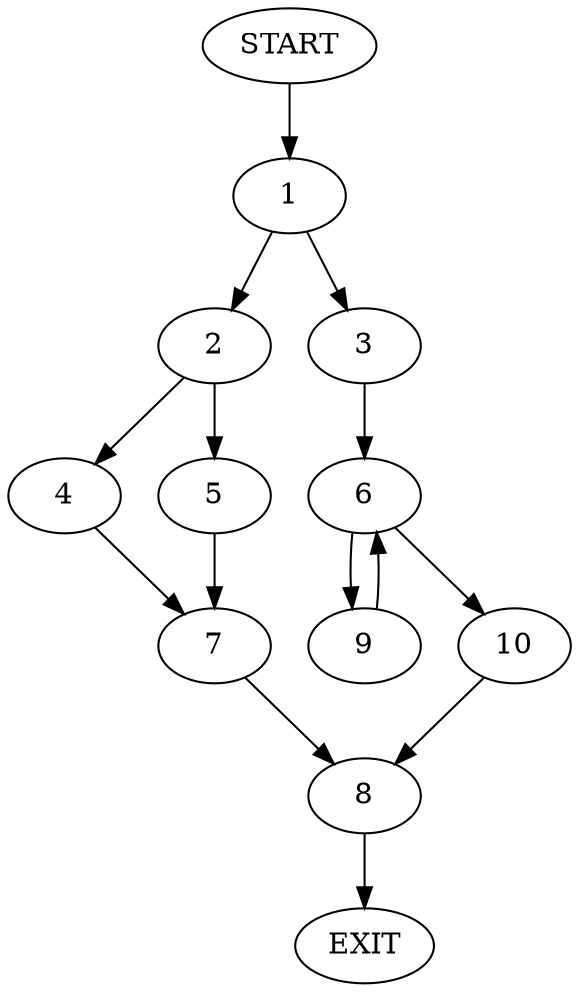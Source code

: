 digraph {
0 [label="START"]
11 [label="EXIT"]
0 -> 1
1 -> 2
1 -> 3
2 -> 4
2 -> 5
3 -> 6
5 -> 7
4 -> 7
7 -> 8
8 -> 11
6 -> 9
6 -> 10
9 -> 6
10 -> 8
}
